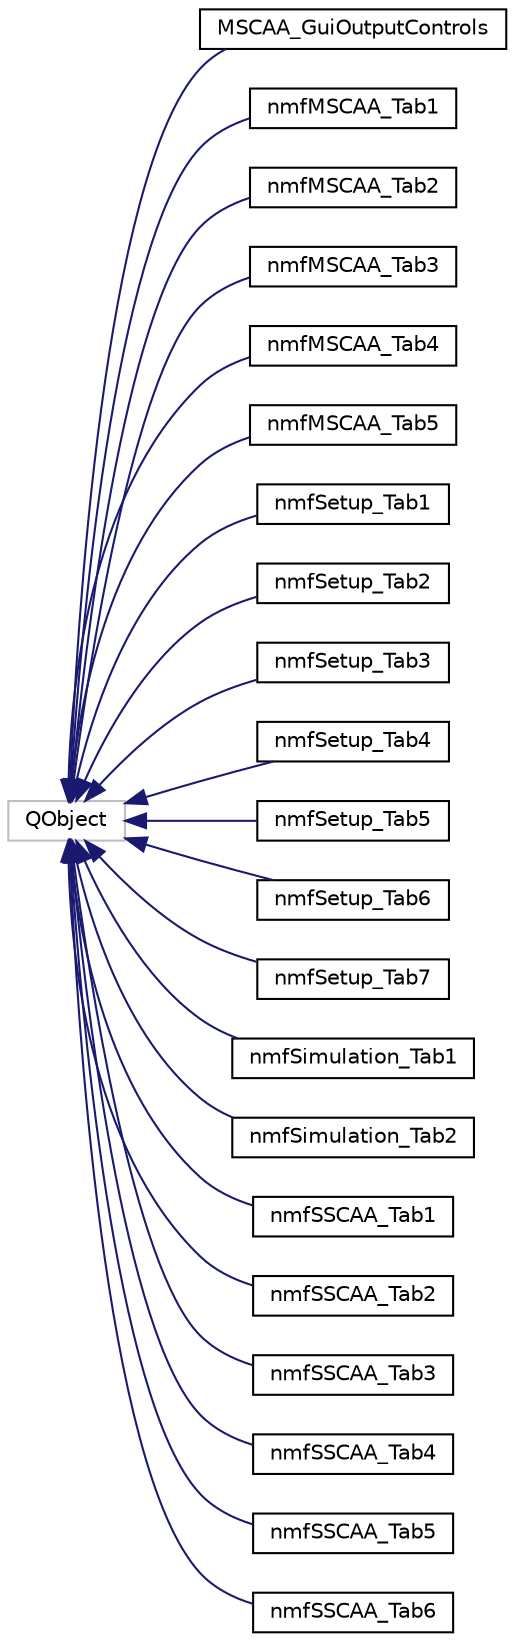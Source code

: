 digraph "Graphical Class Hierarchy"
{
 // LATEX_PDF_SIZE
  edge [fontname="Helvetica",fontsize="10",labelfontname="Helvetica",labelfontsize="10"];
  node [fontname="Helvetica",fontsize="10",shape=record];
  rankdir="LR";
  Node4 [label="QObject",height=0.2,width=0.4,color="grey75", fillcolor="white", style="filled",tooltip=" "];
  Node4 -> Node0 [dir="back",color="midnightblue",fontsize="10",style="solid",fontname="Helvetica"];
  Node0 [label="MSCAA_GuiOutputControls",height=0.2,width=0.4,color="black", fillcolor="white", style="filled",URL="$class_m_s_c_a_a___gui_output_controls.html",tooltip="The class containing the controls for the Output dock widget."];
  Node4 -> Node6 [dir="back",color="midnightblue",fontsize="10",style="solid",fontname="Helvetica"];
  Node6 [label="nmfMSCAA_Tab1",height=0.2,width=0.4,color="black", fillcolor="white", style="filled",URL="$classnmf_m_s_c_a_a___tab1.html",tooltip="The class containing the interactions for the 1st MSCAA tabbed pane."];
  Node4 -> Node7 [dir="back",color="midnightblue",fontsize="10",style="solid",fontname="Helvetica"];
  Node7 [label="nmfMSCAA_Tab2",height=0.2,width=0.4,color="black", fillcolor="white", style="filled",URL="$classnmf_m_s_c_a_a___tab2.html",tooltip="The class containing the interactions for the 2nd MSCAA tabbed pane."];
  Node4 -> Node8 [dir="back",color="midnightblue",fontsize="10",style="solid",fontname="Helvetica"];
  Node8 [label="nmfMSCAA_Tab3",height=0.2,width=0.4,color="black", fillcolor="white", style="filled",URL="$classnmf_m_s_c_a_a___tab3.html",tooltip="The class containing the interactions for the 3rd MSCAA tabbed pane."];
  Node4 -> Node9 [dir="back",color="midnightblue",fontsize="10",style="solid",fontname="Helvetica"];
  Node9 [label="nmfMSCAA_Tab4",height=0.2,width=0.4,color="black", fillcolor="white", style="filled",URL="$classnmf_m_s_c_a_a___tab4.html",tooltip="The class containing the interactions for the 4th MSCAA tabbed pane."];
  Node4 -> Node10 [dir="back",color="midnightblue",fontsize="10",style="solid",fontname="Helvetica"];
  Node10 [label="nmfMSCAA_Tab5",height=0.2,width=0.4,color="black", fillcolor="white", style="filled",URL="$classnmf_m_s_c_a_a___tab5.html",tooltip="The class containing the interactions for the 5th MSCAA tabbed pane."];
  Node4 -> Node11 [dir="back",color="midnightblue",fontsize="10",style="solid",fontname="Helvetica"];
  Node11 [label="nmfSetup_Tab1",height=0.2,width=0.4,color="black", fillcolor="white", style="filled",URL="$classnmf_setup___tab1.html",tooltip="The class containing the interactions for the 1st Setup tabbed pane."];
  Node4 -> Node12 [dir="back",color="midnightblue",fontsize="10",style="solid",fontname="Helvetica"];
  Node12 [label="nmfSetup_Tab2",height=0.2,width=0.4,color="black", fillcolor="white", style="filled",URL="$classnmf_setup___tab2.html",tooltip="The class containing the interactions for the 2nd Setup tabbed pane."];
  Node4 -> Node13 [dir="back",color="midnightblue",fontsize="10",style="solid",fontname="Helvetica"];
  Node13 [label="nmfSetup_Tab3",height=0.2,width=0.4,color="black", fillcolor="white", style="filled",URL="$classnmf_setup___tab3.html",tooltip="The class containing the interactions for the 3rd Setup tabbed pane."];
  Node4 -> Node14 [dir="back",color="midnightblue",fontsize="10",style="solid",fontname="Helvetica"];
  Node14 [label="nmfSetup_Tab4",height=0.2,width=0.4,color="black", fillcolor="white", style="filled",URL="$classnmf_setup___tab4.html",tooltip="The class containing the interactions for the 4th Setup tabbed pane."];
  Node4 -> Node15 [dir="back",color="midnightblue",fontsize="10",style="solid",fontname="Helvetica"];
  Node15 [label="nmfSetup_Tab5",height=0.2,width=0.4,color="black", fillcolor="white", style="filled",URL="$classnmf_setup___tab5.html",tooltip="The class containing the interactions for the 5th Setup tabbed pane."];
  Node4 -> Node16 [dir="back",color="midnightblue",fontsize="10",style="solid",fontname="Helvetica"];
  Node16 [label="nmfSetup_Tab6",height=0.2,width=0.4,color="black", fillcolor="white", style="filled",URL="$classnmf_setup___tab6.html",tooltip="The class containing the interactions for the 6th Setup tabbed pane."];
  Node4 -> Node17 [dir="back",color="midnightblue",fontsize="10",style="solid",fontname="Helvetica"];
  Node17 [label="nmfSetup_Tab7",height=0.2,width=0.4,color="black", fillcolor="white", style="filled",URL="$classnmf_setup___tab7.html",tooltip="The class containing the interactions for the 7th Setup tabbed pane."];
  Node4 -> Node18 [dir="back",color="midnightblue",fontsize="10",style="solid",fontname="Helvetica"];
  Node18 [label="nmfSimulation_Tab1",height=0.2,width=0.4,color="black", fillcolor="white", style="filled",URL="$classnmf_simulation___tab1.html",tooltip=" "];
  Node4 -> Node19 [dir="back",color="midnightblue",fontsize="10",style="solid",fontname="Helvetica"];
  Node19 [label="nmfSimulation_Tab2",height=0.2,width=0.4,color="black", fillcolor="white", style="filled",URL="$classnmf_simulation___tab2.html",tooltip=" "];
  Node4 -> Node20 [dir="back",color="midnightblue",fontsize="10",style="solid",fontname="Helvetica"];
  Node20 [label="nmfSSCAA_Tab1",height=0.2,width=0.4,color="black", fillcolor="white", style="filled",URL="$classnmf_s_s_c_a_a___tab1.html",tooltip="The class containing the interactions for the 1st SSCAA tabbed pane: Fishery Catch-At-Age Data."];
  Node4 -> Node21 [dir="back",color="midnightblue",fontsize="10",style="solid",fontname="Helvetica"];
  Node21 [label="nmfSSCAA_Tab2",height=0.2,width=0.4,color="black", fillcolor="white", style="filled",URL="$classnmf_s_s_c_a_a___tab2.html",tooltip="The class containing the interactions for the 2nd SSCAA tabbed pane: Survey Catch Data."];
  Node4 -> Node22 [dir="back",color="midnightblue",fontsize="10",style="solid",fontname="Helvetica"];
  Node22 [label="nmfSSCAA_Tab3",height=0.2,width=0.4,color="black", fillcolor="white", style="filled",URL="$classnmf_s_s_c_a_a___tab3.html",tooltip="The class containing the interactions for the 3rd SSCAA tabbed pane: Weight-At-Age Data."];
  Node4 -> Node23 [dir="back",color="midnightblue",fontsize="10",style="solid",fontname="Helvetica"];
  Node23 [label="nmfSSCAA_Tab4",height=0.2,width=0.4,color="black", fillcolor="white", style="filled",URL="$classnmf_s_s_c_a_a___tab4.html",tooltip="The class containing the interactions for the 4th SSCAA tabbed pane: Maturity Data."];
  Node4 -> Node24 [dir="back",color="midnightblue",fontsize="10",style="solid",fontname="Helvetica"];
  Node24 [label="nmfSSCAA_Tab5",height=0.2,width=0.4,color="black", fillcolor="white", style="filled",URL="$classnmf_s_s_c_a_a___tab5.html",tooltip="The class containing the interactions for the 5th SSCAA tabbed pane: Mortality Data."];
  Node4 -> Node25 [dir="back",color="midnightblue",fontsize="10",style="solid",fontname="Helvetica"];
  Node25 [label="nmfSSCAA_Tab6",height=0.2,width=0.4,color="black", fillcolor="white", style="filled",URL="$classnmf_s_s_c_a_a___tab6.html",tooltip="The class containing the interactions for the 6th SSCAA tabbed pane: Run."];
}
